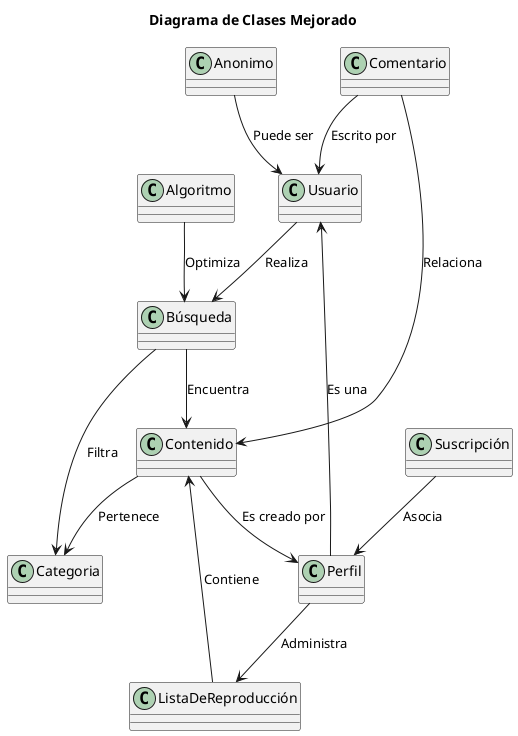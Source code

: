 @startuml
Title Diagrama de Clases Mejorado
class Anonimo
class Usuario
class Perfil
class Búsqueda
class Categoria
class Contenido
class Suscripción
class Algoritmo
Class Comentario
Class ListaDeReproducción

Anonimo --> Usuario : Puede ser
Perfil --> Usuario : Es una
Usuario --> Búsqueda : Realiza
Búsqueda --> Contenido : Encuentra
Búsqueda --> Categoria : Filtra
Contenido --> Categoria : Pertenece
Contenido --> Perfil : Es creado por
Suscripción --> Perfil : Asocia
Perfil --> ListaDeReproducción : Administra
ListaDeReproducción --> Contenido : Contiene
Comentario --> Contenido : Relaciona
Comentario --> Usuario : Escrito por
Algoritmo --> Búsqueda : Optimiza


@enduml

